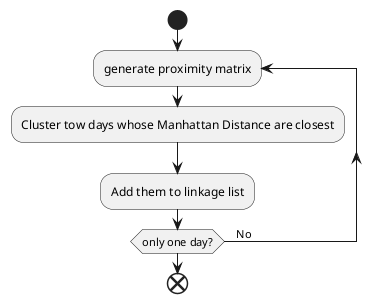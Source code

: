 @startuml
start
repeat :generate proximity matrix;
    :Cluster tow days whose Manhattan Distance are closest;
    :Add them to linkage list;
repeat while (only one day?) is  (    No)
end
@enduml
